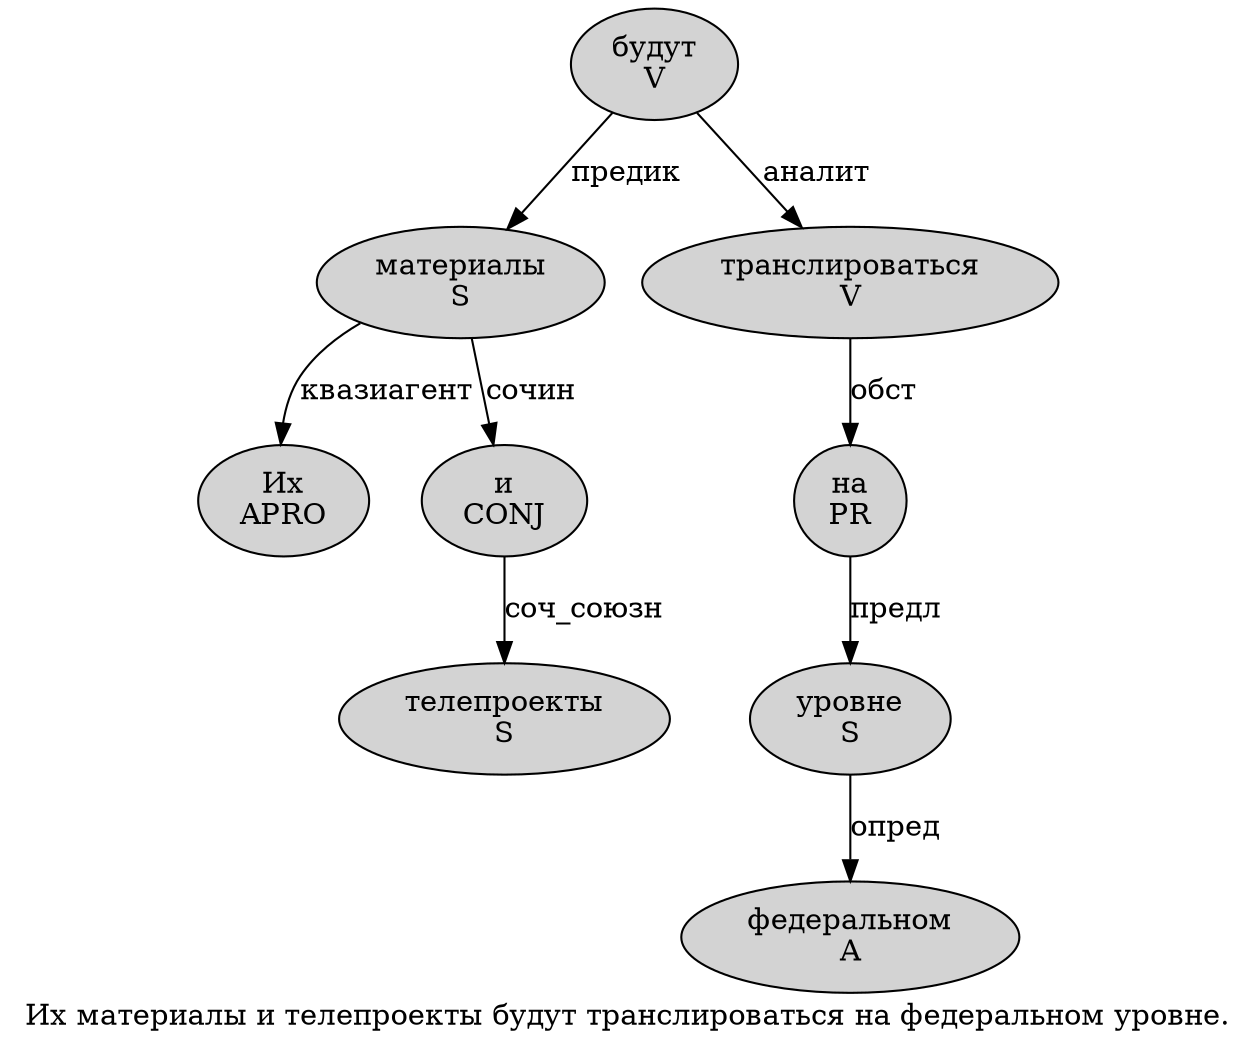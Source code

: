 digraph SENTENCE_847 {
	graph [label="Их материалы и телепроекты будут транслироваться на федеральном уровне."]
	node [style=filled]
		0 [label="Их
APRO" color="" fillcolor=lightgray penwidth=1 shape=ellipse]
		1 [label="материалы
S" color="" fillcolor=lightgray penwidth=1 shape=ellipse]
		2 [label="и
CONJ" color="" fillcolor=lightgray penwidth=1 shape=ellipse]
		3 [label="телепроекты
S" color="" fillcolor=lightgray penwidth=1 shape=ellipse]
		4 [label="будут
V" color="" fillcolor=lightgray penwidth=1 shape=ellipse]
		5 [label="транслироваться
V" color="" fillcolor=lightgray penwidth=1 shape=ellipse]
		6 [label="на
PR" color="" fillcolor=lightgray penwidth=1 shape=ellipse]
		7 [label="федеральном
A" color="" fillcolor=lightgray penwidth=1 shape=ellipse]
		8 [label="уровне
S" color="" fillcolor=lightgray penwidth=1 shape=ellipse]
			2 -> 3 [label="соч_союзн"]
			8 -> 7 [label="опред"]
			6 -> 8 [label="предл"]
			1 -> 0 [label="квазиагент"]
			1 -> 2 [label="сочин"]
			5 -> 6 [label="обст"]
			4 -> 1 [label="предик"]
			4 -> 5 [label="аналит"]
}